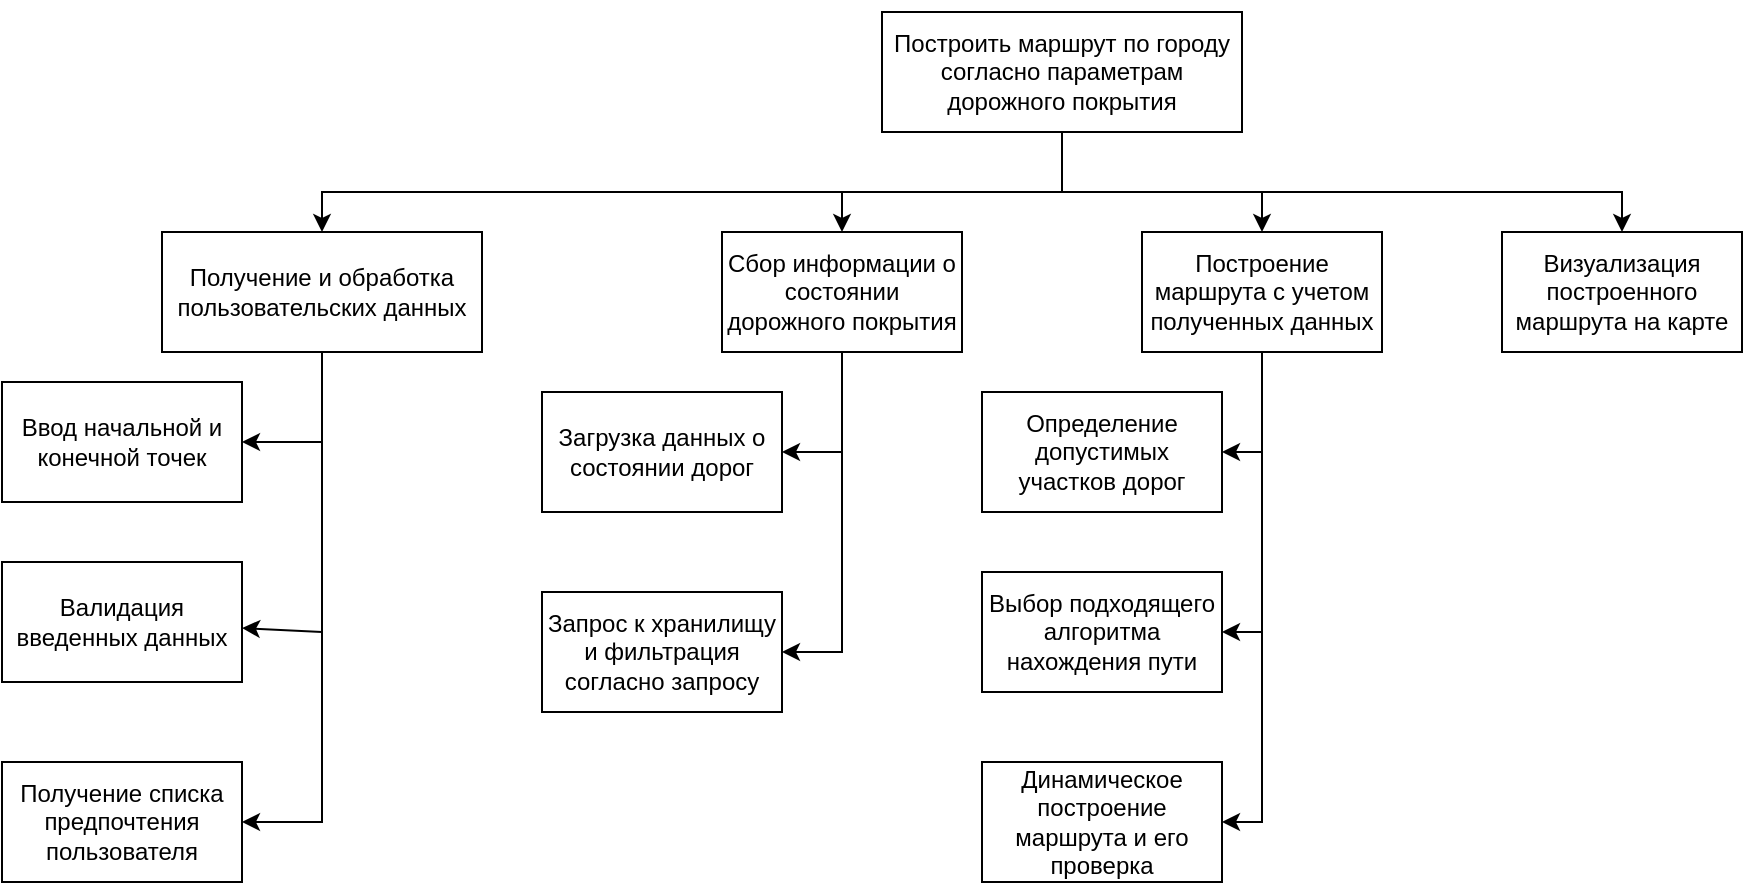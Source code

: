 <mxfile version="24.7.17">
  <diagram name="Страница — 1" id="2QLiTcnf7xHdyl1m3iob">
    <mxGraphModel dx="2117" dy="565" grid="1" gridSize="10" guides="1" tooltips="1" connect="1" arrows="1" fold="1" page="1" pageScale="1" pageWidth="827" pageHeight="1169" math="0" shadow="0">
      <root>
        <mxCell id="0" />
        <mxCell id="1" parent="0" />
        <mxCell id="GfgG3rqBOOAg_DViAh61-2" value="Получение и обработка пользовательских данных" style="rounded=0;whiteSpace=wrap;html=1;" vertex="1" parent="1">
          <mxGeometry x="-100" y="140" width="160" height="60" as="geometry" />
        </mxCell>
        <mxCell id="GfgG3rqBOOAg_DViAh61-3" value="Сбор информации о состоянии дорожного покрытия" style="rounded=0;whiteSpace=wrap;html=1;" vertex="1" parent="1">
          <mxGeometry x="180" y="140" width="120" height="60" as="geometry" />
        </mxCell>
        <mxCell id="GfgG3rqBOOAg_DViAh61-4" value="Визуализация построенного маршрута на карте" style="rounded=0;whiteSpace=wrap;html=1;" vertex="1" parent="1">
          <mxGeometry x="570" y="140" width="120" height="60" as="geometry" />
        </mxCell>
        <mxCell id="GfgG3rqBOOAg_DViAh61-5" value="Построение маршрута с учетом полученных данных" style="rounded=0;whiteSpace=wrap;html=1;" vertex="1" parent="1">
          <mxGeometry x="390" y="140" width="120" height="60" as="geometry" />
        </mxCell>
        <mxCell id="GfgG3rqBOOAg_DViAh61-6" value="&lt;div&gt;&lt;br&gt;&lt;/div&gt;&lt;div&gt;Построить маршрут по городу согласно параметрам&lt;/div&gt;&lt;div&gt;дорожного покрытия&lt;/div&gt;&lt;div&gt;&lt;br&gt;&lt;/div&gt;" style="rounded=0;whiteSpace=wrap;html=1;" vertex="1" parent="1">
          <mxGeometry x="260" y="30" width="180" height="60" as="geometry" />
        </mxCell>
        <mxCell id="GfgG3rqBOOAg_DViAh61-7" value="" style="endArrow=classic;html=1;rounded=0;exitX=0.5;exitY=1;exitDx=0;exitDy=0;entryX=0.5;entryY=0;entryDx=0;entryDy=0;" edge="1" parent="1" source="GfgG3rqBOOAg_DViAh61-6" target="GfgG3rqBOOAg_DViAh61-2">
          <mxGeometry width="50" height="50" relative="1" as="geometry">
            <mxPoint x="390" y="320" as="sourcePoint" />
            <mxPoint x="440" y="270" as="targetPoint" />
            <Array as="points">
              <mxPoint x="350" y="120" />
              <mxPoint x="-20" y="120" />
            </Array>
          </mxGeometry>
        </mxCell>
        <mxCell id="GfgG3rqBOOAg_DViAh61-8" value="" style="endArrow=classic;html=1;rounded=0;exitX=0.5;exitY=1;exitDx=0;exitDy=0;entryX=0.5;entryY=0;entryDx=0;entryDy=0;" edge="1" parent="1" source="GfgG3rqBOOAg_DViAh61-6" target="GfgG3rqBOOAg_DViAh61-4">
          <mxGeometry width="50" height="50" relative="1" as="geometry">
            <mxPoint x="390" y="120" as="sourcePoint" />
            <mxPoint x="440" y="270" as="targetPoint" />
            <Array as="points">
              <mxPoint x="350" y="120" />
              <mxPoint x="630" y="120" />
            </Array>
          </mxGeometry>
        </mxCell>
        <mxCell id="GfgG3rqBOOAg_DViAh61-9" value="" style="endArrow=classic;html=1;rounded=0;exitX=0.5;exitY=1;exitDx=0;exitDy=0;entryX=0.5;entryY=0;entryDx=0;entryDy=0;" edge="1" parent="1" source="GfgG3rqBOOAg_DViAh61-6" target="GfgG3rqBOOAg_DViAh61-3">
          <mxGeometry width="50" height="50" relative="1" as="geometry">
            <mxPoint x="390" y="90" as="sourcePoint" />
            <mxPoint x="440" y="270" as="targetPoint" />
            <Array as="points">
              <mxPoint x="350" y="120" />
              <mxPoint x="320" y="120" />
              <mxPoint x="240" y="120" />
            </Array>
          </mxGeometry>
        </mxCell>
        <mxCell id="GfgG3rqBOOAg_DViAh61-10" value="" style="endArrow=classic;html=1;rounded=0;exitX=0.5;exitY=1;exitDx=0;exitDy=0;entryX=0.5;entryY=0;entryDx=0;entryDy=0;" edge="1" parent="1" source="GfgG3rqBOOAg_DViAh61-6" target="GfgG3rqBOOAg_DViAh61-5">
          <mxGeometry width="50" height="50" relative="1" as="geometry">
            <mxPoint x="390" y="320" as="sourcePoint" />
            <mxPoint x="440" y="270" as="targetPoint" />
            <Array as="points">
              <mxPoint x="350" y="120" />
              <mxPoint x="450" y="120" />
            </Array>
          </mxGeometry>
        </mxCell>
        <mxCell id="GfgG3rqBOOAg_DViAh61-11" value="Ввод начальной и конечной точек" style="rounded=0;whiteSpace=wrap;html=1;" vertex="1" parent="1">
          <mxGeometry x="-180" y="215" width="120" height="60" as="geometry" />
        </mxCell>
        <mxCell id="GfgG3rqBOOAg_DViAh61-12" value="Валидация введенных данных" style="rounded=0;whiteSpace=wrap;html=1;" vertex="1" parent="1">
          <mxGeometry x="-180" y="305" width="120" height="60" as="geometry" />
        </mxCell>
        <mxCell id="GfgG3rqBOOAg_DViAh61-13" value="Получение списка предпочтения пользователя" style="rounded=0;whiteSpace=wrap;html=1;" vertex="1" parent="1">
          <mxGeometry x="-180" y="405" width="120" height="60" as="geometry" />
        </mxCell>
        <mxCell id="GfgG3rqBOOAg_DViAh61-14" value="Загрузка данных о состоянии дорог" style="rounded=0;whiteSpace=wrap;html=1;" vertex="1" parent="1">
          <mxGeometry x="90" y="220" width="120" height="60" as="geometry" />
        </mxCell>
        <mxCell id="GfgG3rqBOOAg_DViAh61-15" value="Запрос к хранилищу и фильтрация согласно запросу" style="rounded=0;whiteSpace=wrap;html=1;" vertex="1" parent="1">
          <mxGeometry x="90" y="320" width="120" height="60" as="geometry" />
        </mxCell>
        <mxCell id="GfgG3rqBOOAg_DViAh61-16" value="Определение допустимых участков дорог" style="rounded=0;whiteSpace=wrap;html=1;" vertex="1" parent="1">
          <mxGeometry x="310" y="220" width="120" height="60" as="geometry" />
        </mxCell>
        <mxCell id="GfgG3rqBOOAg_DViAh61-17" value="Выбор подходящего алгоритма нахождения пути" style="rounded=0;whiteSpace=wrap;html=1;" vertex="1" parent="1">
          <mxGeometry x="310" y="310" width="120" height="60" as="geometry" />
        </mxCell>
        <mxCell id="GfgG3rqBOOAg_DViAh61-18" value="Динамическое построение маршрута и его проверка" style="rounded=0;whiteSpace=wrap;html=1;" vertex="1" parent="1">
          <mxGeometry x="310" y="405" width="120" height="60" as="geometry" />
        </mxCell>
        <mxCell id="GfgG3rqBOOAg_DViAh61-20" value="" style="endArrow=classic;html=1;rounded=0;exitX=0.5;exitY=1;exitDx=0;exitDy=0;entryX=1;entryY=0.5;entryDx=0;entryDy=0;" edge="1" parent="1" source="GfgG3rqBOOAg_DViAh61-2" target="GfgG3rqBOOAg_DViAh61-13">
          <mxGeometry width="50" height="50" relative="1" as="geometry">
            <mxPoint x="380" y="320" as="sourcePoint" />
            <mxPoint x="430" y="270" as="targetPoint" />
            <Array as="points">
              <mxPoint x="-20" y="435" />
            </Array>
          </mxGeometry>
        </mxCell>
        <mxCell id="GfgG3rqBOOAg_DViAh61-21" value="" style="endArrow=classic;html=1;rounded=0;entryX=1;entryY=0.5;entryDx=0;entryDy=0;" edge="1" parent="1" target="GfgG3rqBOOAg_DViAh61-11">
          <mxGeometry width="50" height="50" relative="1" as="geometry">
            <mxPoint x="-20" y="245" as="sourcePoint" />
            <mxPoint x="430" y="270" as="targetPoint" />
          </mxGeometry>
        </mxCell>
        <mxCell id="GfgG3rqBOOAg_DViAh61-22" value="" style="endArrow=classic;html=1;rounded=0;" edge="1" parent="1" target="GfgG3rqBOOAg_DViAh61-12">
          <mxGeometry width="50" height="50" relative="1" as="geometry">
            <mxPoint x="-20" y="340" as="sourcePoint" />
            <mxPoint x="430" y="270" as="targetPoint" />
          </mxGeometry>
        </mxCell>
        <mxCell id="GfgG3rqBOOAg_DViAh61-23" value="" style="endArrow=classic;html=1;rounded=0;exitX=0.5;exitY=1;exitDx=0;exitDy=0;entryX=1;entryY=0.5;entryDx=0;entryDy=0;" edge="1" parent="1" source="GfgG3rqBOOAg_DViAh61-3" target="GfgG3rqBOOAg_DViAh61-15">
          <mxGeometry width="50" height="50" relative="1" as="geometry">
            <mxPoint x="380" y="320" as="sourcePoint" />
            <mxPoint x="430" y="270" as="targetPoint" />
            <Array as="points">
              <mxPoint x="240" y="350" />
            </Array>
          </mxGeometry>
        </mxCell>
        <mxCell id="GfgG3rqBOOAg_DViAh61-24" value="" style="endArrow=classic;html=1;rounded=0;" edge="1" parent="1" target="GfgG3rqBOOAg_DViAh61-14">
          <mxGeometry width="50" height="50" relative="1" as="geometry">
            <mxPoint x="240" y="250" as="sourcePoint" />
            <mxPoint x="430" y="270" as="targetPoint" />
          </mxGeometry>
        </mxCell>
        <mxCell id="GfgG3rqBOOAg_DViAh61-25" value="" style="endArrow=classic;html=1;rounded=0;exitX=0.5;exitY=1;exitDx=0;exitDy=0;entryX=1;entryY=0.5;entryDx=0;entryDy=0;" edge="1" parent="1" source="GfgG3rqBOOAg_DViAh61-5" target="GfgG3rqBOOAg_DViAh61-18">
          <mxGeometry width="50" height="50" relative="1" as="geometry">
            <mxPoint x="380" y="320" as="sourcePoint" />
            <mxPoint x="430" y="270" as="targetPoint" />
            <Array as="points">
              <mxPoint x="450" y="435" />
            </Array>
          </mxGeometry>
        </mxCell>
        <mxCell id="GfgG3rqBOOAg_DViAh61-26" value="" style="endArrow=classic;html=1;rounded=0;" edge="1" parent="1" target="GfgG3rqBOOAg_DViAh61-16">
          <mxGeometry width="50" height="50" relative="1" as="geometry">
            <mxPoint x="450" y="250" as="sourcePoint" />
            <mxPoint x="430" y="270" as="targetPoint" />
          </mxGeometry>
        </mxCell>
        <mxCell id="GfgG3rqBOOAg_DViAh61-27" value="" style="endArrow=classic;html=1;rounded=0;entryX=1;entryY=0.5;entryDx=0;entryDy=0;" edge="1" parent="1" target="GfgG3rqBOOAg_DViAh61-17">
          <mxGeometry width="50" height="50" relative="1" as="geometry">
            <mxPoint x="450" y="340" as="sourcePoint" />
            <mxPoint x="430" y="270" as="targetPoint" />
          </mxGeometry>
        </mxCell>
      </root>
    </mxGraphModel>
  </diagram>
</mxfile>
